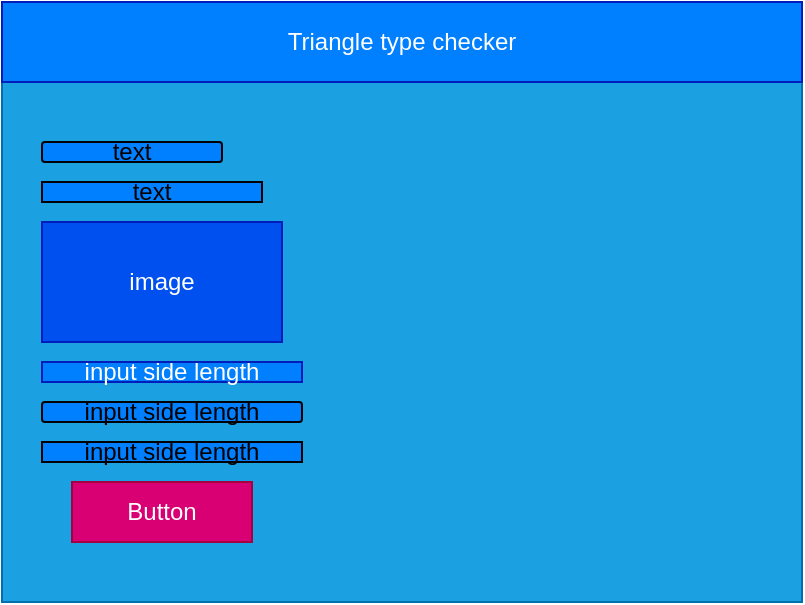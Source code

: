 <mxfile>
    <diagram id="pIaEtrtLPv3HG8r1JEND" name="Page-1">
        <mxGraphModel dx="1113" dy="781" grid="1" gridSize="10" guides="1" tooltips="1" connect="1" arrows="1" fold="1" page="1" pageScale="1" pageWidth="850" pageHeight="1100" math="0" shadow="0">
            <root>
                <mxCell id="0"/>
                <mxCell id="1" parent="0"/>
                <mxCell id="2" value="" style="rounded=0;whiteSpace=wrap;html=1;fillColor=#1ba1e2;fontColor=#ffffff;strokeColor=#006EAF;" parent="1" vertex="1">
                    <mxGeometry x="80" y="80" width="400" height="300" as="geometry"/>
                </mxCell>
                <mxCell id="3" value="Triangle type checker" style="rounded=0;whiteSpace=wrap;html=1;fillColor=#007FFF;fontColor=#ffffff;strokeColor=#001DBC;" parent="1" vertex="1">
                    <mxGeometry x="80" y="80" width="400" height="40" as="geometry"/>
                </mxCell>
                <mxCell id="7" value="image" style="rounded=0;whiteSpace=wrap;html=1;fillColor=#0050ef;fontColor=#ffffff;strokeColor=#001DBC;" parent="1" vertex="1">
                    <mxGeometry x="100" y="190" width="120" height="60" as="geometry"/>
                </mxCell>
                <mxCell id="8" value="text" style="rounded=0;whiteSpace=wrap;html=1;fillColor=#007FFF;" parent="1" vertex="1">
                    <mxGeometry x="100" y="170" width="110" height="10" as="geometry"/>
                </mxCell>
                <mxCell id="11" value="input side length" style="rounded=1;whiteSpace=wrap;html=1;fillColor=#007FFF;" parent="1" vertex="1">
                    <mxGeometry x="100" y="280" width="130" height="10" as="geometry"/>
                </mxCell>
                <mxCell id="12" value="text" style="rounded=1;whiteSpace=wrap;html=1;fillColor=#007FFF;" parent="1" vertex="1">
                    <mxGeometry x="100" y="150" width="90" height="10" as="geometry"/>
                </mxCell>
                <mxCell id="15" value="input side length" style="rounded=0;whiteSpace=wrap;html=1;fillColor=#007FFF;fontColor=#ffffff;strokeColor=#001DBC;" vertex="1" parent="1">
                    <mxGeometry x="100" y="260" width="130" height="10" as="geometry"/>
                </mxCell>
                <mxCell id="17" value="&lt;span&gt;input side length&lt;/span&gt;" style="rounded=0;whiteSpace=wrap;html=1;fillColor=#007FFF;" vertex="1" parent="1">
                    <mxGeometry x="100" y="300" width="130" height="10" as="geometry"/>
                </mxCell>
                <mxCell id="18" value="Button" style="rounded=0;whiteSpace=wrap;html=1;fillColor=#d80073;fontColor=#ffffff;strokeColor=#A50040;" vertex="1" parent="1">
                    <mxGeometry x="115" y="320" width="90" height="30" as="geometry"/>
                </mxCell>
            </root>
        </mxGraphModel>
    </diagram>
</mxfile>